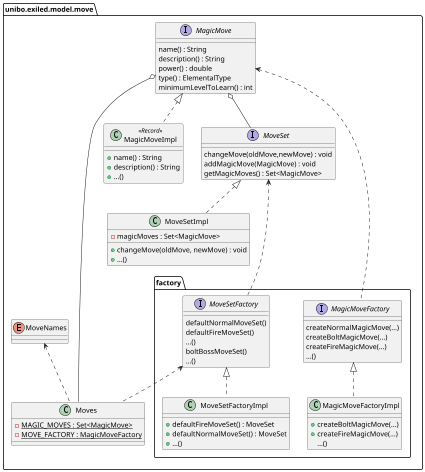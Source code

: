 @startuml
scale 0.50
set separator none
package unibo.exiled.model.move
{
  interface MagicMove {
    name() : String
    description() : String
    power() : double
    type() : ElementalType
    minimumLevelToLearn() : int
  }

  class MagicMoveImpl<<Record>> implements MagicMove {
    + name() : String
    + description() : String
    + ...()
  }

  enum MoveNames{

  }

  class Moves {
    - {static} MAGIC_MOVES : Set<MagicMove>
    - {static} MOVE_FACTORY : MagicMoveFactory
  }

  interface MoveSet{
    changeMove(oldMove,newMove) : void
    addMagicMove(MagicMove) : void
    getMagicMoves() : Set<MagicMove>
  }

  class MoveSetImpl implements MoveSet{
     - magicMoves : Set<MagicMove>
     + changeMove(oldMove, newMove) : void
     +...()
  }

  package factory{
    interface MagicMoveFactory{
        createNormalMagicMove(...)
        createBoltMagicMove(...)
        createFireMagicMove(...)
        ...()
    }

    class MagicMoveFactoryImpl implements MagicMoveFactory {
        + createBoltMagicMove(...)
        +createFireMagicMove(...)
        ...()
    }

    interface MoveSetFactory{
        defaultNormalMoveSet()
        defaultFireMoveSet()
        ...()
        boltBossMoveSet()
        ...()
    }

    class MoveSetFactoryImpl implements MoveSetFactory {
        + defaultFireMoveSet() : MoveSet
        + defaultNormalMoveSet() : MoveSet
        +...()
    }
  }
}
MagicMove o-- MoveSet
MagicMove <.. MagicMoveFactory
MoveSet <... MoveSetFactory
MagicMove o- Moves
MoveNames <.. Moves
MoveSetFactory <.. Moves
@enduml
